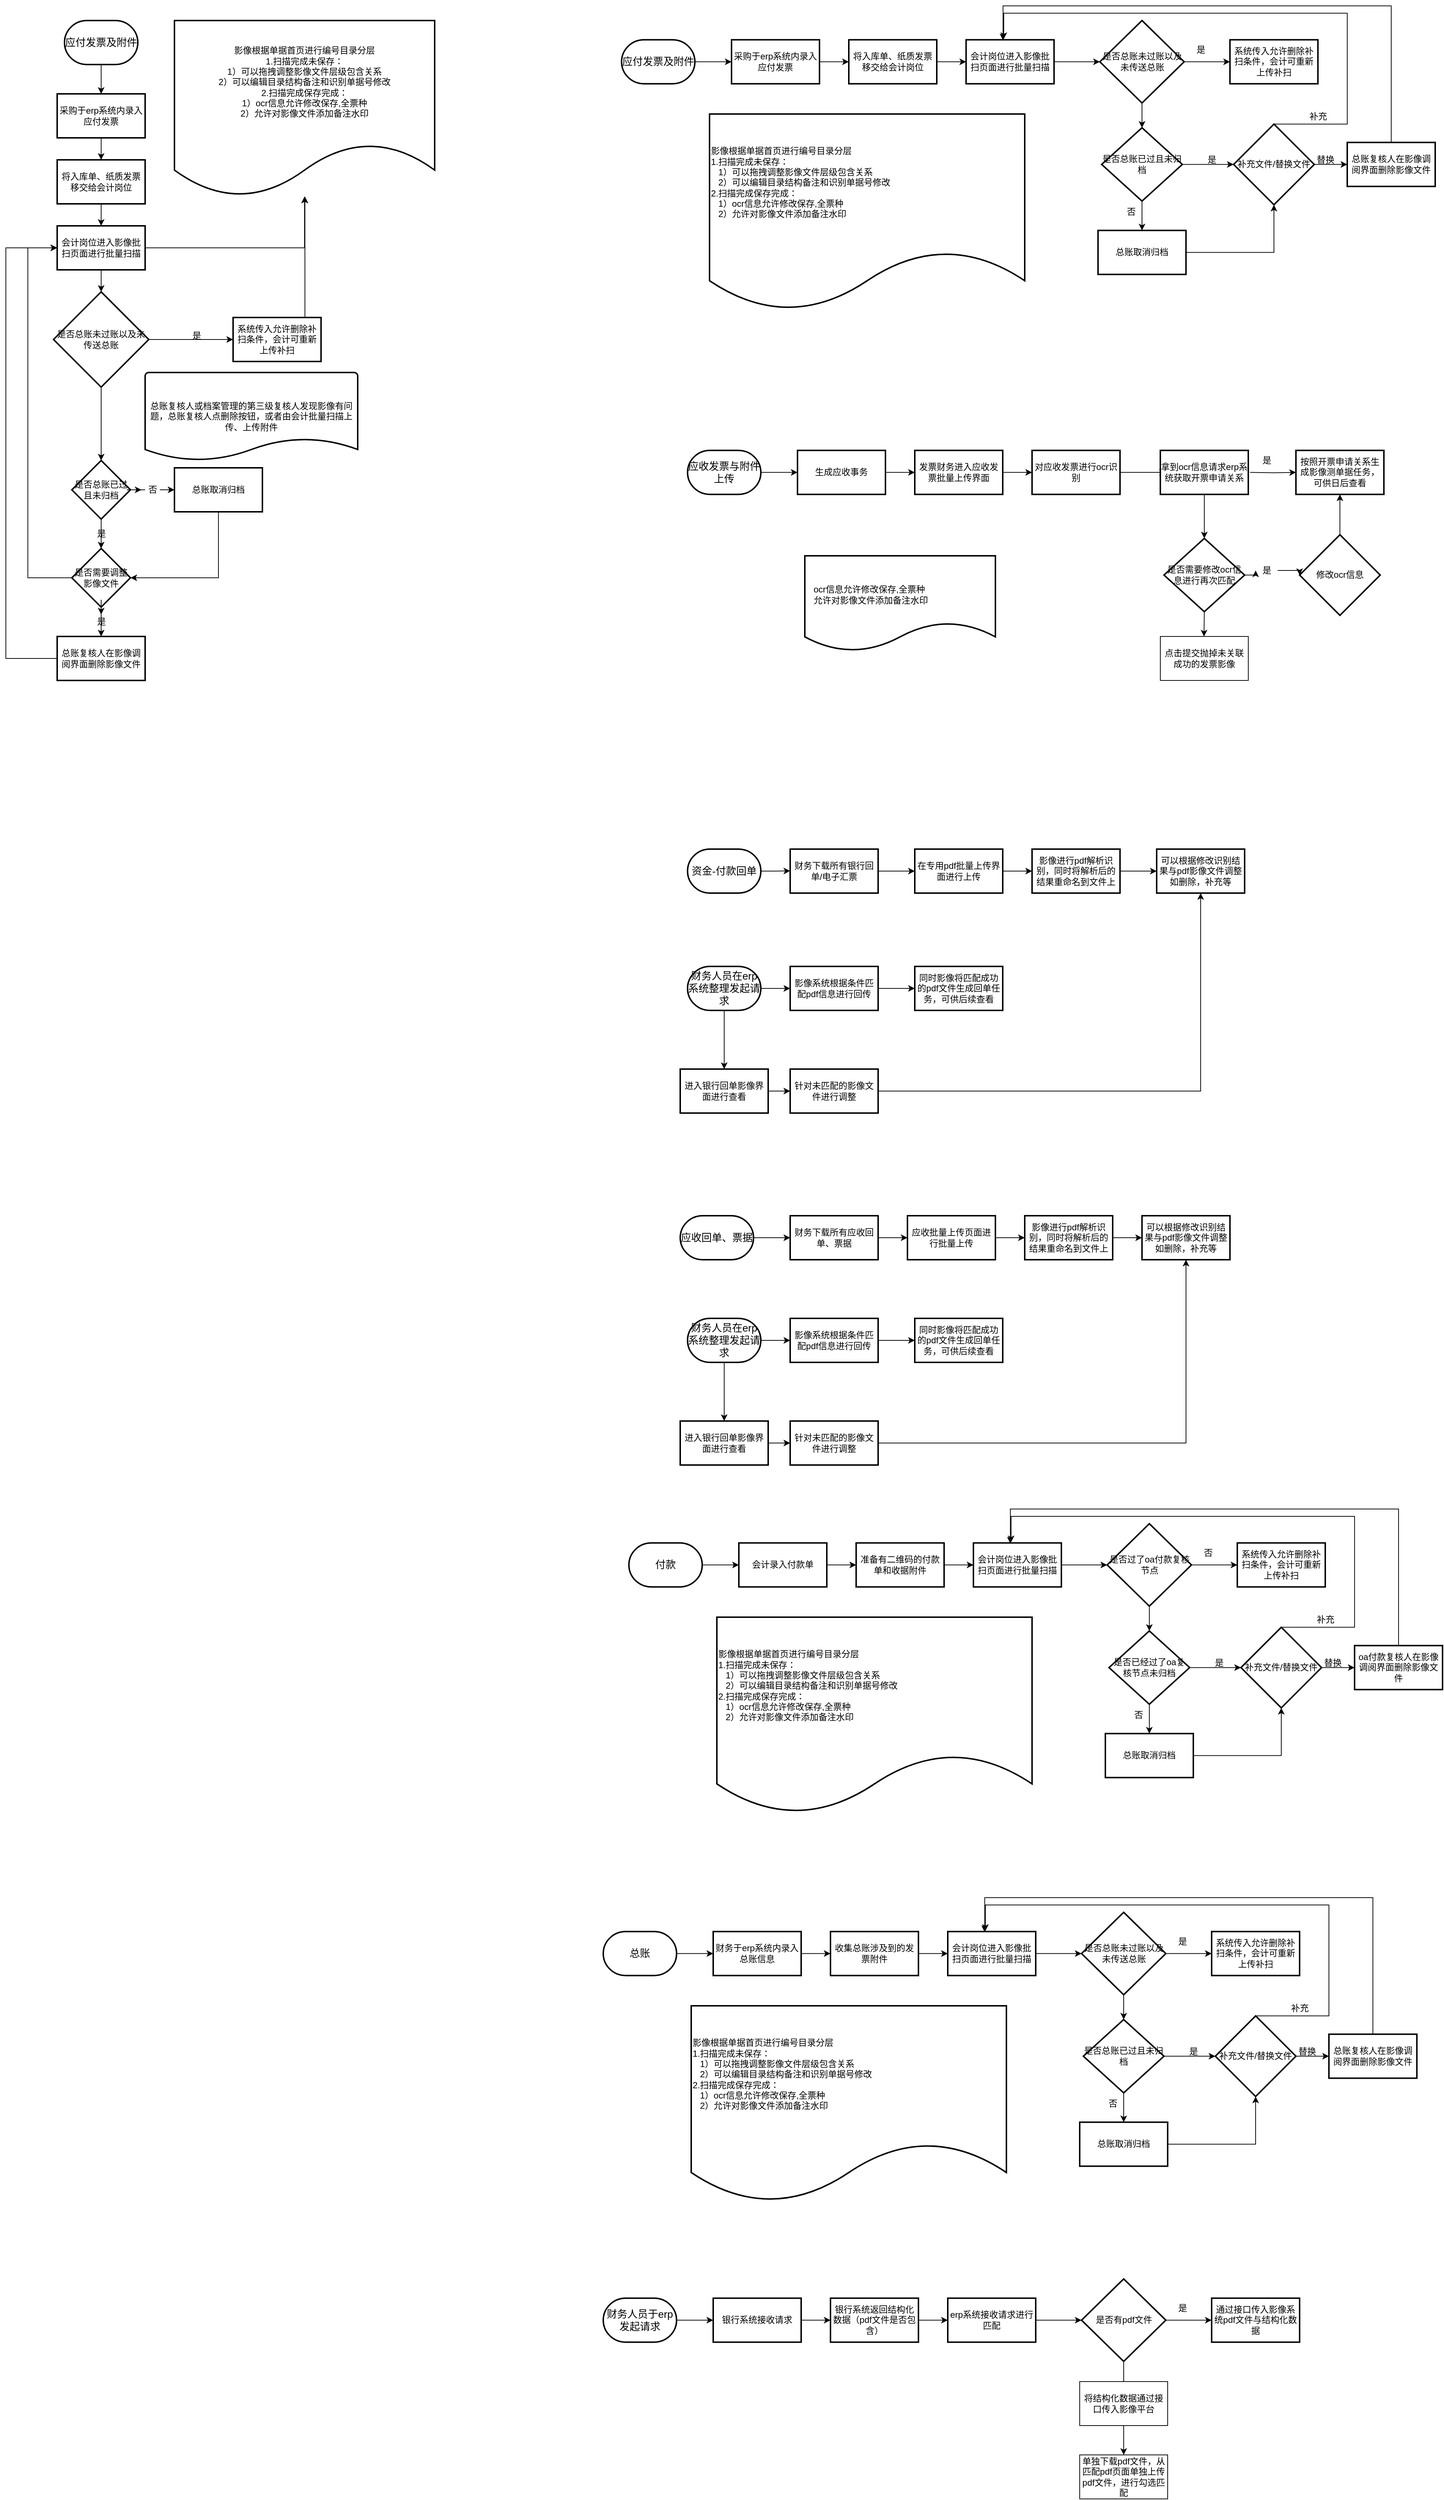<mxfile version="14.6.11" type="github"><diagram id="qRtwYewTLccJVtwMFL-q" name="第 1 页"><mxGraphModel dx="1422" dy="772" grid="1" gridSize="10" guides="1" tooltips="1" connect="1" arrows="1" fold="1" page="1" pageScale="1" pageWidth="827" pageHeight="1169" math="0" shadow="0"><root><mxCell id="0"/><mxCell id="1" parent="0"/><mxCell id="apULOaQZHcJxJHbiu7kK-1" value="" style="edgeStyle=orthogonalEdgeStyle;rounded=0;orthogonalLoop=1;jettySize=auto;html=1;" edge="1" parent="1" source="apULOaQZHcJxJHbiu7kK-2" target="apULOaQZHcJxJHbiu7kK-4"><mxGeometry relative="1" as="geometry"/></mxCell><mxCell id="apULOaQZHcJxJHbiu7kK-2" value="&lt;span style=&quot;font-size: 10.5pt&quot;&gt;应付发票及附件&lt;/span&gt;" style="strokeWidth=2;html=1;shape=mxgraph.flowchart.terminator;whiteSpace=wrap;" vertex="1" parent="1"><mxGeometry x="100" y="30" width="100" height="60" as="geometry"/></mxCell><mxCell id="apULOaQZHcJxJHbiu7kK-3" value="" style="edgeStyle=orthogonalEdgeStyle;rounded=0;orthogonalLoop=1;jettySize=auto;html=1;" edge="1" parent="1" source="apULOaQZHcJxJHbiu7kK-4" target="apULOaQZHcJxJHbiu7kK-6"><mxGeometry relative="1" as="geometry"/></mxCell><mxCell id="apULOaQZHcJxJHbiu7kK-4" value="采购于erp系统内录入应付发票" style="whiteSpace=wrap;html=1;strokeWidth=2;" vertex="1" parent="1"><mxGeometry x="90" y="130" width="120" height="60" as="geometry"/></mxCell><mxCell id="apULOaQZHcJxJHbiu7kK-5" value="" style="edgeStyle=orthogonalEdgeStyle;rounded=0;orthogonalLoop=1;jettySize=auto;html=1;" edge="1" parent="1" source="apULOaQZHcJxJHbiu7kK-6" target="apULOaQZHcJxJHbiu7kK-9"><mxGeometry relative="1" as="geometry"/></mxCell><mxCell id="apULOaQZHcJxJHbiu7kK-6" value="将入库单、纸质发票移交给会计岗位" style="whiteSpace=wrap;html=1;strokeWidth=2;" vertex="1" parent="1"><mxGeometry x="90" y="220" width="120" height="60" as="geometry"/></mxCell><mxCell id="apULOaQZHcJxJHbiu7kK-7" value="" style="edgeStyle=orthogonalEdgeStyle;rounded=0;orthogonalLoop=1;jettySize=auto;html=1;" edge="1" parent="1" source="apULOaQZHcJxJHbiu7kK-9" target="apULOaQZHcJxJHbiu7kK-12"><mxGeometry relative="1" as="geometry"/></mxCell><mxCell id="apULOaQZHcJxJHbiu7kK-8" value="" style="edgeStyle=orthogonalEdgeStyle;rounded=0;orthogonalLoop=1;jettySize=auto;html=1;" edge="1" parent="1" source="apULOaQZHcJxJHbiu7kK-9" target="apULOaQZHcJxJHbiu7kK-16"><mxGeometry relative="1" as="geometry"/></mxCell><mxCell id="apULOaQZHcJxJHbiu7kK-9" value="会计岗位进入影像批扫页面进行批量扫描" style="whiteSpace=wrap;html=1;strokeWidth=2;" vertex="1" parent="1"><mxGeometry x="90" y="310" width="120" height="60" as="geometry"/></mxCell><mxCell id="apULOaQZHcJxJHbiu7kK-10" value="" style="edgeStyle=orthogonalEdgeStyle;rounded=0;orthogonalLoop=1;jettySize=auto;html=1;" edge="1" parent="1" source="apULOaQZHcJxJHbiu7kK-12" target="apULOaQZHcJxJHbiu7kK-14"><mxGeometry relative="1" as="geometry"/></mxCell><mxCell id="apULOaQZHcJxJHbiu7kK-11" value="" style="edgeStyle=orthogonalEdgeStyle;rounded=0;orthogonalLoop=1;jettySize=auto;html=1;" edge="1" parent="1" source="apULOaQZHcJxJHbiu7kK-12" target="apULOaQZHcJxJHbiu7kK-19"><mxGeometry relative="1" as="geometry"/></mxCell><mxCell id="apULOaQZHcJxJHbiu7kK-12" value="是否总账未过账以及未传送总账" style="rhombus;whiteSpace=wrap;html=1;strokeWidth=2;" vertex="1" parent="1"><mxGeometry x="85" y="400" width="130" height="130" as="geometry"/></mxCell><mxCell id="apULOaQZHcJxJHbiu7kK-13" style="edgeStyle=orthogonalEdgeStyle;rounded=0;orthogonalLoop=1;jettySize=auto;html=1;exitX=0.5;exitY=0;exitDx=0;exitDy=0;" edge="1" parent="1" source="apULOaQZHcJxJHbiu7kK-14" target="apULOaQZHcJxJHbiu7kK-16"><mxGeometry relative="1" as="geometry"><Array as="points"><mxPoint x="428" y="435"/></Array></mxGeometry></mxCell><mxCell id="apULOaQZHcJxJHbiu7kK-14" value="系统传入允许删除补扫条件，会计可重新上传补扫" style="whiteSpace=wrap;html=1;strokeWidth=2;" vertex="1" parent="1"><mxGeometry x="330" y="435" width="120" height="60" as="geometry"/></mxCell><mxCell id="apULOaQZHcJxJHbiu7kK-15" value="是" style="text;html=1;resizable=0;autosize=1;align=center;verticalAlign=middle;points=[];fillColor=none;strokeColor=none;rounded=0;" vertex="1" parent="1"><mxGeometry x="265" y="450" width="30" height="20" as="geometry"/></mxCell><mxCell id="apULOaQZHcJxJHbiu7kK-16" value="影像根据单据首页进行编号目录分层&lt;br&gt;1.扫描完成未保存：&lt;br&gt;1）可以拖拽调整影像文件层级包含关系&lt;br&gt;2）可以编辑目录结构备注和识别单据号修改&lt;br&gt;2.扫描完成保存完成：&lt;br&gt;1）ocr信息允许修改保存,全票种&lt;br&gt;2）允许对影像文件添加备注水印" style="shape=document;whiteSpace=wrap;html=1;boundedLbl=1;strokeWidth=2;" vertex="1" parent="1"><mxGeometry x="250" y="30" width="355" height="240" as="geometry"/></mxCell><mxCell id="apULOaQZHcJxJHbiu7kK-17" value="" style="edgeStyle=orthogonalEdgeStyle;rounded=0;orthogonalLoop=1;jettySize=auto;html=1;" edge="1" parent="1" source="apULOaQZHcJxJHbiu7kK-29" target="apULOaQZHcJxJHbiu7kK-21"><mxGeometry relative="1" as="geometry"/></mxCell><mxCell id="apULOaQZHcJxJHbiu7kK-18" value="" style="edgeStyle=orthogonalEdgeStyle;rounded=0;orthogonalLoop=1;jettySize=auto;html=1;" edge="1" parent="1" source="apULOaQZHcJxJHbiu7kK-19" target="apULOaQZHcJxJHbiu7kK-24"><mxGeometry relative="1" as="geometry"/></mxCell><mxCell id="apULOaQZHcJxJHbiu7kK-19" value="是否总账已过且未归档" style="rhombus;whiteSpace=wrap;html=1;strokeWidth=2;" vertex="1" parent="1"><mxGeometry x="110" y="630" width="80" height="80" as="geometry"/></mxCell><mxCell id="apULOaQZHcJxJHbiu7kK-20" style="edgeStyle=orthogonalEdgeStyle;rounded=0;orthogonalLoop=1;jettySize=auto;html=1;exitX=0.5;exitY=1;exitDx=0;exitDy=0;entryX=1;entryY=0.5;entryDx=0;entryDy=0;" edge="1" parent="1" source="apULOaQZHcJxJHbiu7kK-21" target="apULOaQZHcJxJHbiu7kK-24"><mxGeometry relative="1" as="geometry"/></mxCell><mxCell id="apULOaQZHcJxJHbiu7kK-21" value="总账取消归档" style="whiteSpace=wrap;html=1;strokeWidth=2;" vertex="1" parent="1"><mxGeometry x="250" y="640" width="120" height="60" as="geometry"/></mxCell><mxCell id="apULOaQZHcJxJHbiu7kK-22" value="" style="edgeStyle=orthogonalEdgeStyle;rounded=0;orthogonalLoop=1;jettySize=auto;html=1;" edge="1" parent="1" source="apULOaQZHcJxJHbiu7kK-31" target="apULOaQZHcJxJHbiu7kK-27"><mxGeometry relative="1" as="geometry"/></mxCell><mxCell id="apULOaQZHcJxJHbiu7kK-23" style="edgeStyle=orthogonalEdgeStyle;rounded=0;orthogonalLoop=1;jettySize=auto;html=1;exitX=0;exitY=0.5;exitDx=0;exitDy=0;entryX=0;entryY=0.5;entryDx=0;entryDy=0;" edge="1" parent="1" source="apULOaQZHcJxJHbiu7kK-24" target="apULOaQZHcJxJHbiu7kK-9"><mxGeometry relative="1" as="geometry"><Array as="points"><mxPoint x="50" y="790"/><mxPoint x="50" y="340"/></Array></mxGeometry></mxCell><mxCell id="apULOaQZHcJxJHbiu7kK-24" value="是否需要调整影像文件" style="rhombus;whiteSpace=wrap;html=1;strokeWidth=2;" vertex="1" parent="1"><mxGeometry x="110" y="750" width="80" height="80" as="geometry"/></mxCell><mxCell id="apULOaQZHcJxJHbiu7kK-25" value="是" style="text;html=1;resizable=0;autosize=1;align=center;verticalAlign=middle;points=[];fillColor=none;strokeColor=none;rounded=0;" vertex="1" parent="1"><mxGeometry x="135" y="720" width="30" height="20" as="geometry"/></mxCell><mxCell id="apULOaQZHcJxJHbiu7kK-26" style="edgeStyle=orthogonalEdgeStyle;rounded=0;orthogonalLoop=1;jettySize=auto;html=1;exitX=0;exitY=0.5;exitDx=0;exitDy=0;entryX=0;entryY=0.5;entryDx=0;entryDy=0;" edge="1" parent="1" source="apULOaQZHcJxJHbiu7kK-27" target="apULOaQZHcJxJHbiu7kK-9"><mxGeometry relative="1" as="geometry"><Array as="points"><mxPoint x="20" y="900"/><mxPoint x="20" y="340"/></Array></mxGeometry></mxCell><mxCell id="apULOaQZHcJxJHbiu7kK-27" value="总账复核人在影像调阅界面删除影像文件" style="whiteSpace=wrap;html=1;strokeWidth=2;" vertex="1" parent="1"><mxGeometry x="90" y="870" width="120" height="60" as="geometry"/></mxCell><mxCell id="apULOaQZHcJxJHbiu7kK-28" value="总账复核人或档案管理的第三级复核人发现影像有问题，总账复核人点删除按钮，或者由会计批量扫描上传、上传附件" style="strokeWidth=2;html=1;shape=mxgraph.flowchart.document2;whiteSpace=wrap;size=0.25;" vertex="1" parent="1"><mxGeometry x="210" y="510" width="290" height="120" as="geometry"/></mxCell><mxCell id="apULOaQZHcJxJHbiu7kK-29" value="否" style="text;html=1;resizable=0;autosize=1;align=center;verticalAlign=middle;points=[];fillColor=none;strokeColor=none;rounded=0;" vertex="1" parent="1"><mxGeometry x="205" y="660" width="30" height="20" as="geometry"/></mxCell><mxCell id="apULOaQZHcJxJHbiu7kK-30" value="" style="edgeStyle=orthogonalEdgeStyle;rounded=0;orthogonalLoop=1;jettySize=auto;html=1;" edge="1" parent="1" source="apULOaQZHcJxJHbiu7kK-19" target="apULOaQZHcJxJHbiu7kK-29"><mxGeometry relative="1" as="geometry"><mxPoint x="190" y="670" as="sourcePoint"/><mxPoint x="250" y="670" as="targetPoint"/></mxGeometry></mxCell><mxCell id="apULOaQZHcJxJHbiu7kK-31" value="是" style="text;html=1;resizable=0;autosize=1;align=center;verticalAlign=middle;points=[];fillColor=none;strokeColor=none;rounded=0;" vertex="1" parent="1"><mxGeometry x="135" y="840" width="30" height="20" as="geometry"/></mxCell><mxCell id="apULOaQZHcJxJHbiu7kK-32" value="" style="edgeStyle=orthogonalEdgeStyle;rounded=0;orthogonalLoop=1;jettySize=auto;html=1;" edge="1" parent="1" source="apULOaQZHcJxJHbiu7kK-24" target="apULOaQZHcJxJHbiu7kK-31"><mxGeometry relative="1" as="geometry"><mxPoint x="150" y="830" as="sourcePoint"/><mxPoint x="150" y="870" as="targetPoint"/></mxGeometry></mxCell><mxCell id="apULOaQZHcJxJHbiu7kK-33" style="edgeStyle=orthogonalEdgeStyle;rounded=0;orthogonalLoop=1;jettySize=auto;html=1;exitX=0;exitY=0.5;exitDx=0;exitDy=0;entryX=0;entryY=0.5;entryDx=0;entryDy=0;flipH=0;" edge="1" parent="1"><mxGeometry relative="1" as="geometry"><Array as="points"><mxPoint x="605" y="920"/><mxPoint x="605" y="360"/></Array><mxPoint x="1230" y="80" as="targetPoint"/></mxGeometry></mxCell><mxCell id="apULOaQZHcJxJHbiu7kK-34" value="" style="edgeStyle=orthogonalEdgeStyle;rounded=0;orthogonalLoop=1;jettySize=auto;html=1;" edge="1" parent="1" source="apULOaQZHcJxJHbiu7kK-35" target="apULOaQZHcJxJHbiu7kK-37"><mxGeometry relative="1" as="geometry"/></mxCell><mxCell id="apULOaQZHcJxJHbiu7kK-35" value="&lt;span style=&quot;font-size: 10.5pt&quot;&gt;应付发票及附件&lt;/span&gt;" style="strokeWidth=2;html=1;shape=mxgraph.flowchart.terminator;whiteSpace=wrap;" vertex="1" parent="1"><mxGeometry x="860" y="56.25" width="100" height="60" as="geometry"/></mxCell><mxCell id="apULOaQZHcJxJHbiu7kK-36" value="" style="edgeStyle=orthogonalEdgeStyle;rounded=0;orthogonalLoop=1;jettySize=auto;html=1;" edge="1" parent="1" source="apULOaQZHcJxJHbiu7kK-37" target="apULOaQZHcJxJHbiu7kK-39"><mxGeometry relative="1" as="geometry"/></mxCell><mxCell id="apULOaQZHcJxJHbiu7kK-37" value="采购于erp系统内录入应付发票" style="whiteSpace=wrap;html=1;strokeWidth=2;" vertex="1" parent="1"><mxGeometry x="1010" y="56.25" width="120" height="60" as="geometry"/></mxCell><mxCell id="apULOaQZHcJxJHbiu7kK-38" value="" style="edgeStyle=orthogonalEdgeStyle;rounded=0;orthogonalLoop=1;jettySize=auto;html=1;" edge="1" parent="1" source="apULOaQZHcJxJHbiu7kK-39" target="apULOaQZHcJxJHbiu7kK-41"><mxGeometry relative="1" as="geometry"/></mxCell><mxCell id="apULOaQZHcJxJHbiu7kK-39" value="将入库单、纸质发票移交给会计岗位" style="whiteSpace=wrap;html=1;strokeWidth=2;" vertex="1" parent="1"><mxGeometry x="1170" y="56.25" width="120" height="60" as="geometry"/></mxCell><mxCell id="apULOaQZHcJxJHbiu7kK-40" value="" style="edgeStyle=orthogonalEdgeStyle;rounded=0;orthogonalLoop=1;jettySize=auto;html=1;" edge="1" parent="1" source="apULOaQZHcJxJHbiu7kK-41" target="apULOaQZHcJxJHbiu7kK-44"><mxGeometry relative="1" as="geometry"/></mxCell><mxCell id="apULOaQZHcJxJHbiu7kK-41" value="会计岗位进入影像批扫页面进行批量扫描" style="whiteSpace=wrap;html=1;strokeWidth=2;" vertex="1" parent="1"><mxGeometry x="1330" y="56.25" width="120" height="60" as="geometry"/></mxCell><mxCell id="apULOaQZHcJxJHbiu7kK-42" value="" style="edgeStyle=orthogonalEdgeStyle;rounded=0;orthogonalLoop=1;jettySize=auto;html=1;" edge="1" parent="1" source="apULOaQZHcJxJHbiu7kK-44" target="apULOaQZHcJxJHbiu7kK-45"><mxGeometry relative="1" as="geometry"/></mxCell><mxCell id="apULOaQZHcJxJHbiu7kK-43" value="" style="edgeStyle=orthogonalEdgeStyle;rounded=0;orthogonalLoop=1;jettySize=auto;html=1;" edge="1" parent="1" source="apULOaQZHcJxJHbiu7kK-44" target="apULOaQZHcJxJHbiu7kK-47"><mxGeometry relative="1" as="geometry"/></mxCell><mxCell id="apULOaQZHcJxJHbiu7kK-44" value="是否总账未过账以及未传送总账" style="rhombus;whiteSpace=wrap;html=1;strokeWidth=2;" vertex="1" parent="1"><mxGeometry x="1512.5" y="30" width="115" height="112.5" as="geometry"/></mxCell><mxCell id="apULOaQZHcJxJHbiu7kK-45" value="系统传入允许删除补扫条件，会计可重新上传补扫" style="whiteSpace=wrap;html=1;strokeWidth=2;" vertex="1" parent="1"><mxGeometry x="1690" y="56.25" width="120" height="60" as="geometry"/></mxCell><mxCell id="apULOaQZHcJxJHbiu7kK-46" style="edgeStyle=orthogonalEdgeStyle;rounded=0;orthogonalLoop=1;jettySize=auto;html=1;exitX=1;exitY=0.5;exitDx=0;exitDy=0;entryX=0;entryY=0.5;entryDx=0;entryDy=0;" edge="1" parent="1" source="apULOaQZHcJxJHbiu7kK-47" target="apULOaQZHcJxJHbiu7kK-50"><mxGeometry relative="1" as="geometry"/></mxCell><mxCell id="apULOaQZHcJxJHbiu7kK-47" value="是否总账已过且未归档" style="rhombus;whiteSpace=wrap;html=1;strokeWidth=2;" vertex="1" parent="1"><mxGeometry x="1515" y="176.25" width="110" height="100" as="geometry"/></mxCell><mxCell id="apULOaQZHcJxJHbiu7kK-48" style="edgeStyle=orthogonalEdgeStyle;rounded=0;orthogonalLoop=1;jettySize=auto;html=1;exitX=1;exitY=0.5;exitDx=0;exitDy=0;entryX=0;entryY=0.5;entryDx=0;entryDy=0;" edge="1" parent="1" source="apULOaQZHcJxJHbiu7kK-50" target="apULOaQZHcJxJHbiu7kK-52"><mxGeometry relative="1" as="geometry"/></mxCell><mxCell id="apULOaQZHcJxJHbiu7kK-49" style="edgeStyle=orthogonalEdgeStyle;rounded=0;orthogonalLoop=1;jettySize=auto;html=1;exitX=0.5;exitY=0;exitDx=0;exitDy=0;entryX=0.428;entryY=-0.016;entryDx=0;entryDy=0;entryPerimeter=0;" edge="1" parent="1" source="apULOaQZHcJxJHbiu7kK-50" target="apULOaQZHcJxJHbiu7kK-41"><mxGeometry relative="1" as="geometry"><Array as="points"><mxPoint x="1850" y="171"/><mxPoint x="1850" y="20"/><mxPoint x="1381" y="20"/></Array></mxGeometry></mxCell><mxCell id="apULOaQZHcJxJHbiu7kK-50" value="补充文件/替换文件" style="rhombus;whiteSpace=wrap;html=1;strokeWidth=2;" vertex="1" parent="1"><mxGeometry x="1695" y="171.25" width="110" height="110" as="geometry"/></mxCell><mxCell id="apULOaQZHcJxJHbiu7kK-51" style="edgeStyle=orthogonalEdgeStyle;rounded=0;orthogonalLoop=1;jettySize=auto;html=1;exitX=0.5;exitY=0;exitDx=0;exitDy=0;entryX=0.42;entryY=0.015;entryDx=0;entryDy=0;entryPerimeter=0;" edge="1" parent="1" source="apULOaQZHcJxJHbiu7kK-52" target="apULOaQZHcJxJHbiu7kK-41"><mxGeometry relative="1" as="geometry"><Array as="points"><mxPoint x="1910" y="10"/><mxPoint x="1380" y="10"/></Array></mxGeometry></mxCell><mxCell id="apULOaQZHcJxJHbiu7kK-52" value="总账复核人在影像调阅界面删除影像文件" style="whiteSpace=wrap;html=1;strokeWidth=2;" vertex="1" parent="1"><mxGeometry x="1850" y="196.25" width="120" height="60" as="geometry"/></mxCell><mxCell id="apULOaQZHcJxJHbiu7kK-53" value="影像根据单据首页进行编号目录分层&lt;br&gt;1.扫描完成未保存：&lt;br&gt;&amp;nbsp; &amp;nbsp;1）可以拖拽调整影像文件层级包含关系&lt;br&gt;&amp;nbsp; &amp;nbsp;2）可以编辑目录结构备注和识别单据号修改&lt;br&gt;2.扫描完成保存完成：&lt;br&gt;&amp;nbsp; &amp;nbsp;1）ocr信息允许修改保存,全票种&lt;br&gt;&amp;nbsp; &amp;nbsp;2）允许对影像文件添加备注水印" style="shape=document;whiteSpace=wrap;html=1;boundedLbl=1;strokeWidth=2;align=left;" vertex="1" parent="1"><mxGeometry x="980" y="157.5" width="430" height="267.5" as="geometry"/></mxCell><mxCell id="apULOaQZHcJxJHbiu7kK-54" style="edgeStyle=orthogonalEdgeStyle;rounded=0;orthogonalLoop=1;jettySize=auto;html=1;exitX=1;exitY=0.5;exitDx=0;exitDy=0;entryX=0.5;entryY=1;entryDx=0;entryDy=0;" edge="1" parent="1" source="apULOaQZHcJxJHbiu7kK-55" target="apULOaQZHcJxJHbiu7kK-50"><mxGeometry relative="1" as="geometry"/></mxCell><mxCell id="apULOaQZHcJxJHbiu7kK-55" value="总账取消归档" style="whiteSpace=wrap;html=1;strokeWidth=2;" vertex="1" parent="1"><mxGeometry x="1510" y="316.25" width="120" height="60" as="geometry"/></mxCell><mxCell id="apULOaQZHcJxJHbiu7kK-56" value="" style="edgeStyle=orthogonalEdgeStyle;rounded=0;orthogonalLoop=1;jettySize=auto;html=1;" edge="1" parent="1" source="apULOaQZHcJxJHbiu7kK-47" target="apULOaQZHcJxJHbiu7kK-55"><mxGeometry relative="1" as="geometry"><mxPoint x="1585" y="266.25" as="sourcePoint"/><mxPoint x="1585" y="466.25" as="targetPoint"/></mxGeometry></mxCell><mxCell id="apULOaQZHcJxJHbiu7kK-57" value="是" style="text;html=1;resizable=0;autosize=1;align=center;verticalAlign=middle;points=[];fillColor=none;strokeColor=none;rounded=0;" vertex="1" parent="1"><mxGeometry x="1635" y="60" width="30" height="20" as="geometry"/></mxCell><mxCell id="apULOaQZHcJxJHbiu7kK-58" value="否" style="text;html=1;resizable=0;autosize=1;align=center;verticalAlign=middle;points=[];fillColor=none;strokeColor=none;rounded=0;" vertex="1" parent="1"><mxGeometry x="1540" y="281.25" width="30" height="20" as="geometry"/></mxCell><mxCell id="apULOaQZHcJxJHbiu7kK-59" value="是" style="text;html=1;resizable=0;autosize=1;align=center;verticalAlign=middle;points=[];fillColor=none;strokeColor=none;rounded=0;" vertex="1" parent="1"><mxGeometry x="1650" y="210" width="30" height="20" as="geometry"/></mxCell><mxCell id="apULOaQZHcJxJHbiu7kK-60" value="替换" style="text;html=1;resizable=0;autosize=1;align=center;verticalAlign=middle;points=[];fillColor=none;strokeColor=none;rounded=0;" vertex="1" parent="1"><mxGeometry x="1800" y="210" width="40" height="20" as="geometry"/></mxCell><mxCell id="apULOaQZHcJxJHbiu7kK-61" value="补充" style="text;html=1;resizable=0;autosize=1;align=center;verticalAlign=middle;points=[];fillColor=none;strokeColor=none;rounded=0;" vertex="1" parent="1"><mxGeometry x="1790" y="151.25" width="40" height="20" as="geometry"/></mxCell><mxCell id="apULOaQZHcJxJHbiu7kK-62" value="" style="edgeStyle=orthogonalEdgeStyle;rounded=0;orthogonalLoop=1;jettySize=auto;html=1;" edge="1" parent="1" source="apULOaQZHcJxJHbiu7kK-63" target="apULOaQZHcJxJHbiu7kK-65"><mxGeometry relative="1" as="geometry"/></mxCell><mxCell id="apULOaQZHcJxJHbiu7kK-63" value="&lt;span style=&quot;font-size: 10.5pt&quot;&gt;应收发票与附件上传&lt;/span&gt;" style="strokeWidth=2;html=1;shape=mxgraph.flowchart.terminator;whiteSpace=wrap;" vertex="1" parent="1"><mxGeometry x="950" y="616.25" width="100" height="60" as="geometry"/></mxCell><mxCell id="apULOaQZHcJxJHbiu7kK-64" value="" style="edgeStyle=orthogonalEdgeStyle;rounded=0;orthogonalLoop=1;jettySize=auto;html=1;" edge="1" parent="1" source="apULOaQZHcJxJHbiu7kK-65" target="apULOaQZHcJxJHbiu7kK-67"><mxGeometry relative="1" as="geometry"/></mxCell><mxCell id="apULOaQZHcJxJHbiu7kK-65" value="生成应收事务" style="whiteSpace=wrap;html=1;strokeWidth=2;" vertex="1" parent="1"><mxGeometry x="1100" y="616.25" width="120" height="60" as="geometry"/></mxCell><mxCell id="apULOaQZHcJxJHbiu7kK-66" value="" style="edgeStyle=orthogonalEdgeStyle;rounded=0;orthogonalLoop=1;jettySize=auto;html=1;" edge="1" parent="1" source="apULOaQZHcJxJHbiu7kK-67" target="apULOaQZHcJxJHbiu7kK-69"><mxGeometry relative="1" as="geometry"/></mxCell><mxCell id="apULOaQZHcJxJHbiu7kK-67" value="发票财务进入应收发票批量上传界面" style="whiteSpace=wrap;html=1;strokeWidth=2;" vertex="1" parent="1"><mxGeometry x="1260" y="616.25" width="120" height="60" as="geometry"/></mxCell><mxCell id="apULOaQZHcJxJHbiu7kK-68" value="" style="edgeStyle=orthogonalEdgeStyle;rounded=0;orthogonalLoop=1;jettySize=auto;html=1;" edge="1" parent="1" source="apULOaQZHcJxJHbiu7kK-69"><mxGeometry relative="1" as="geometry"><mxPoint x="1602.537" y="646.286" as="targetPoint"/></mxGeometry></mxCell><mxCell id="apULOaQZHcJxJHbiu7kK-69" value="对应收发票进行ocr识别" style="whiteSpace=wrap;html=1;strokeWidth=2;" vertex="1" parent="1"><mxGeometry x="1420" y="616.25" width="120" height="60" as="geometry"/></mxCell><mxCell id="apULOaQZHcJxJHbiu7kK-70" value="" style="edgeStyle=orthogonalEdgeStyle;rounded=0;orthogonalLoop=1;jettySize=auto;html=1;" edge="1" parent="1" target="apULOaQZHcJxJHbiu7kK-71"><mxGeometry relative="1" as="geometry"><mxPoint x="1717.463" y="646.286" as="sourcePoint"/></mxGeometry></mxCell><mxCell id="apULOaQZHcJxJHbiu7kK-71" value="按照开票申请关系生成影像测单据任务，可供日后查看" style="whiteSpace=wrap;html=1;strokeWidth=2;" vertex="1" parent="1"><mxGeometry x="1780" y="616.25" width="120" height="60" as="geometry"/></mxCell><mxCell id="apULOaQZHcJxJHbiu7kK-72" style="edgeStyle=orthogonalEdgeStyle;rounded=0;orthogonalLoop=1;jettySize=auto;html=1;exitX=1;exitY=0.5;exitDx=0;exitDy=0;entryX=0;entryY=0.5;entryDx=0;entryDy=0;" edge="1" parent="1" source="apULOaQZHcJxJHbiu7kK-81" target="apULOaQZHcJxJHbiu7kK-76"><mxGeometry relative="1" as="geometry"/></mxCell><mxCell id="apULOaQZHcJxJHbiu7kK-73" style="edgeStyle=orthogonalEdgeStyle;rounded=0;orthogonalLoop=1;jettySize=auto;html=1;exitX=0.5;exitY=1;exitDx=0;exitDy=0;" edge="1" parent="1" source="apULOaQZHcJxJHbiu7kK-74"><mxGeometry relative="1" as="geometry"><mxPoint x="1654.571" y="870.0" as="targetPoint"/></mxGeometry></mxCell><mxCell id="apULOaQZHcJxJHbiu7kK-74" value="是否需要修改ocr信息进行再次匹配" style="rhombus;whiteSpace=wrap;html=1;strokeWidth=2;" vertex="1" parent="1"><mxGeometry x="1600" y="736.25" width="110" height="100" as="geometry"/></mxCell><mxCell id="apULOaQZHcJxJHbiu7kK-75" style="edgeStyle=orthogonalEdgeStyle;rounded=0;orthogonalLoop=1;jettySize=auto;html=1;exitX=0.5;exitY=0;exitDx=0;exitDy=0;entryX=0.5;entryY=1;entryDx=0;entryDy=0;" edge="1" parent="1" source="apULOaQZHcJxJHbiu7kK-76" target="apULOaQZHcJxJHbiu7kK-71"><mxGeometry relative="1" as="geometry"/></mxCell><mxCell id="apULOaQZHcJxJHbiu7kK-76" value="修改ocr信息" style="rhombus;whiteSpace=wrap;html=1;strokeWidth=2;" vertex="1" parent="1"><mxGeometry x="1785" y="731.25" width="110" height="110" as="geometry"/></mxCell><mxCell id="apULOaQZHcJxJHbiu7kK-77" value="&lt;br&gt;&amp;nbsp; &amp;nbsp;ocr信息允许修改保存,全票种&lt;br&gt;&amp;nbsp; &amp;nbsp;允许对影像文件添加备注水印" style="shape=document;whiteSpace=wrap;html=1;boundedLbl=1;strokeWidth=2;align=left;" vertex="1" parent="1"><mxGeometry x="1110" y="760" width="260" height="130" as="geometry"/></mxCell><mxCell id="apULOaQZHcJxJHbiu7kK-78" value="是" style="text;html=1;resizable=0;autosize=1;align=center;verticalAlign=middle;points=[];fillColor=none;strokeColor=none;rounded=0;" vertex="1" parent="1"><mxGeometry x="1725" y="620" width="30" height="20" as="geometry"/></mxCell><mxCell id="apULOaQZHcJxJHbiu7kK-79" value="" style="edgeStyle=orthogonalEdgeStyle;rounded=0;orthogonalLoop=1;jettySize=auto;html=1;" edge="1" parent="1" source="apULOaQZHcJxJHbiu7kK-80" target="apULOaQZHcJxJHbiu7kK-74"><mxGeometry relative="1" as="geometry"/></mxCell><mxCell id="apULOaQZHcJxJHbiu7kK-80" value="拿到ocr信息请求erp系统获取开票申请关系" style="whiteSpace=wrap;html=1;strokeWidth=2;" vertex="1" parent="1"><mxGeometry x="1595" y="616.25" width="120" height="60" as="geometry"/></mxCell><mxCell id="apULOaQZHcJxJHbiu7kK-81" value="是" style="text;html=1;resizable=0;autosize=1;align=center;verticalAlign=middle;points=[];fillColor=none;strokeColor=none;rounded=0;" vertex="1" parent="1"><mxGeometry x="1725" y="770" width="30" height="20" as="geometry"/></mxCell><mxCell id="apULOaQZHcJxJHbiu7kK-82" style="edgeStyle=orthogonalEdgeStyle;rounded=0;orthogonalLoop=1;jettySize=auto;html=1;exitX=1;exitY=0.5;exitDx=0;exitDy=0;entryX=0;entryY=0.5;entryDx=0;entryDy=0;" edge="1" parent="1" source="apULOaQZHcJxJHbiu7kK-74" target="apULOaQZHcJxJHbiu7kK-81"><mxGeometry relative="1" as="geometry"><mxPoint x="1710" y="786.25" as="sourcePoint"/><mxPoint x="1785" y="786.25" as="targetPoint"/></mxGeometry></mxCell><mxCell id="apULOaQZHcJxJHbiu7kK-83" value="点击提交抛掉未关联成功的发票影像" style="rounded=0;whiteSpace=wrap;html=1;" vertex="1" parent="1"><mxGeometry x="1595" y="870" width="120" height="60" as="geometry"/></mxCell><mxCell id="apULOaQZHcJxJHbiu7kK-84" style="edgeStyle=orthogonalEdgeStyle;rounded=0;orthogonalLoop=1;jettySize=auto;html=1;exitX=1;exitY=0.5;exitDx=0;exitDy=0;exitPerimeter=0;" edge="1" parent="1" source="apULOaQZHcJxJHbiu7kK-85"><mxGeometry relative="1" as="geometry"><mxPoint x="1090" y="1189.714" as="targetPoint"/></mxGeometry></mxCell><mxCell id="apULOaQZHcJxJHbiu7kK-85" value="&lt;span style=&quot;font-size: 10.5pt&quot;&gt;资金-付款回单&lt;/span&gt;" style="strokeWidth=2;html=1;shape=mxgraph.flowchart.terminator;whiteSpace=wrap;" vertex="1" parent="1"><mxGeometry x="950" y="1160" width="100" height="60" as="geometry"/></mxCell><mxCell id="apULOaQZHcJxJHbiu7kK-86" value="" style="edgeStyle=orthogonalEdgeStyle;rounded=0;orthogonalLoop=1;jettySize=auto;html=1;" edge="1" parent="1" source="apULOaQZHcJxJHbiu7kK-87" target="apULOaQZHcJxJHbiu7kK-89"><mxGeometry relative="1" as="geometry"/></mxCell><mxCell id="apULOaQZHcJxJHbiu7kK-87" value="财务下载所有银行回单/电子汇票" style="whiteSpace=wrap;html=1;strokeWidth=2;" vertex="1" parent="1"><mxGeometry x="1090" y="1160" width="120" height="60" as="geometry"/></mxCell><mxCell id="apULOaQZHcJxJHbiu7kK-88" value="" style="edgeStyle=orthogonalEdgeStyle;rounded=0;orthogonalLoop=1;jettySize=auto;html=1;" edge="1" parent="1" source="apULOaQZHcJxJHbiu7kK-89" target="apULOaQZHcJxJHbiu7kK-91"><mxGeometry relative="1" as="geometry"/></mxCell><mxCell id="apULOaQZHcJxJHbiu7kK-89" value="在专用pdf批量上传界面进行上传" style="whiteSpace=wrap;html=1;strokeWidth=2;" vertex="1" parent="1"><mxGeometry x="1260" y="1160" width="120" height="60" as="geometry"/></mxCell><mxCell id="apULOaQZHcJxJHbiu7kK-90" value="" style="edgeStyle=orthogonalEdgeStyle;rounded=0;orthogonalLoop=1;jettySize=auto;html=1;" edge="1" parent="1" source="apULOaQZHcJxJHbiu7kK-91" target="apULOaQZHcJxJHbiu7kK-95"><mxGeometry relative="1" as="geometry"/></mxCell><mxCell id="apULOaQZHcJxJHbiu7kK-91" value="影像进行pdf解析识别，同时将解析后的结果重命名到文件上" style="whiteSpace=wrap;html=1;strokeWidth=2;" vertex="1" parent="1"><mxGeometry x="1420" y="1160" width="120" height="60" as="geometry"/></mxCell><mxCell id="apULOaQZHcJxJHbiu7kK-92" value="" style="edgeStyle=orthogonalEdgeStyle;rounded=0;orthogonalLoop=1;jettySize=auto;html=1;" edge="1" parent="1" source="apULOaQZHcJxJHbiu7kK-94" target="apULOaQZHcJxJHbiu7kK-97"><mxGeometry relative="1" as="geometry"/></mxCell><mxCell id="apULOaQZHcJxJHbiu7kK-93" value="" style="edgeStyle=orthogonalEdgeStyle;rounded=0;orthogonalLoop=1;jettySize=auto;html=1;" edge="1" parent="1" source="apULOaQZHcJxJHbiu7kK-94" target="apULOaQZHcJxJHbiu7kK-100"><mxGeometry relative="1" as="geometry"/></mxCell><mxCell id="apULOaQZHcJxJHbiu7kK-94" value="&lt;span style=&quot;font-size: 10.5pt&quot;&gt;财务人员在erp系统整理发起请求&lt;/span&gt;" style="strokeWidth=2;html=1;shape=mxgraph.flowchart.terminator;whiteSpace=wrap;" vertex="1" parent="1"><mxGeometry x="950" y="1320" width="100" height="60" as="geometry"/></mxCell><mxCell id="apULOaQZHcJxJHbiu7kK-95" value="可以根据修改识别结果与pdf影像文件调整如删除，补充等" style="whiteSpace=wrap;html=1;strokeWidth=2;" vertex="1" parent="1"><mxGeometry x="1590" y="1160" width="120" height="60" as="geometry"/></mxCell><mxCell id="apULOaQZHcJxJHbiu7kK-96" value="" style="edgeStyle=orthogonalEdgeStyle;rounded=0;orthogonalLoop=1;jettySize=auto;html=1;" edge="1" parent="1" source="apULOaQZHcJxJHbiu7kK-97" target="apULOaQZHcJxJHbiu7kK-98"><mxGeometry relative="1" as="geometry"/></mxCell><mxCell id="apULOaQZHcJxJHbiu7kK-97" value="影像系统根据条件匹配pdf信息进行回传" style="whiteSpace=wrap;html=1;strokeWidth=2;" vertex="1" parent="1"><mxGeometry x="1090" y="1320" width="120" height="60" as="geometry"/></mxCell><mxCell id="apULOaQZHcJxJHbiu7kK-98" value="同时影像将匹配成功的pdf文件生成回单任务，可供后续查看" style="whiteSpace=wrap;html=1;strokeWidth=2;" vertex="1" parent="1"><mxGeometry x="1260" y="1320" width="120" height="60" as="geometry"/></mxCell><mxCell id="apULOaQZHcJxJHbiu7kK-99" value="" style="edgeStyle=orthogonalEdgeStyle;rounded=0;orthogonalLoop=1;jettySize=auto;html=1;" edge="1" parent="1" source="apULOaQZHcJxJHbiu7kK-100" target="apULOaQZHcJxJHbiu7kK-102"><mxGeometry relative="1" as="geometry"/></mxCell><mxCell id="apULOaQZHcJxJHbiu7kK-100" value="进入银行回单影像界面进行查看" style="whiteSpace=wrap;html=1;strokeWidth=2;" vertex="1" parent="1"><mxGeometry x="940" y="1460" width="120" height="60" as="geometry"/></mxCell><mxCell id="apULOaQZHcJxJHbiu7kK-101" style="edgeStyle=orthogonalEdgeStyle;rounded=0;orthogonalLoop=1;jettySize=auto;html=1;entryX=0.5;entryY=1;entryDx=0;entryDy=0;" edge="1" parent="1" source="apULOaQZHcJxJHbiu7kK-102" target="apULOaQZHcJxJHbiu7kK-95"><mxGeometry relative="1" as="geometry"/></mxCell><mxCell id="apULOaQZHcJxJHbiu7kK-102" value="针对未匹配的影像文件进行调整" style="whiteSpace=wrap;html=1;strokeWidth=2;" vertex="1" parent="1"><mxGeometry x="1090" y="1460" width="120" height="60" as="geometry"/></mxCell><mxCell id="apULOaQZHcJxJHbiu7kK-103" value="" style="edgeStyle=orthogonalEdgeStyle;rounded=0;orthogonalLoop=1;jettySize=auto;html=1;" edge="1" parent="1" source="apULOaQZHcJxJHbiu7kK-104" target="apULOaQZHcJxJHbiu7kK-106"><mxGeometry relative="1" as="geometry"/></mxCell><mxCell id="apULOaQZHcJxJHbiu7kK-104" value="&lt;span style=&quot;font-size: 10.5pt&quot;&gt;应收回单、票据&lt;/span&gt;" style="strokeWidth=2;html=1;shape=mxgraph.flowchart.terminator;whiteSpace=wrap;" vertex="1" parent="1"><mxGeometry x="940" y="1660" width="100" height="60" as="geometry"/></mxCell><mxCell id="apULOaQZHcJxJHbiu7kK-105" value="" style="edgeStyle=orthogonalEdgeStyle;rounded=0;orthogonalLoop=1;jettySize=auto;html=1;" edge="1" parent="1" source="apULOaQZHcJxJHbiu7kK-106" target="apULOaQZHcJxJHbiu7kK-108"><mxGeometry relative="1" as="geometry"/></mxCell><mxCell id="apULOaQZHcJxJHbiu7kK-106" value="财务下载所有应收回单、票据" style="whiteSpace=wrap;html=1;strokeWidth=2;" vertex="1" parent="1"><mxGeometry x="1090" y="1660" width="120" height="60" as="geometry"/></mxCell><mxCell id="apULOaQZHcJxJHbiu7kK-107" value="" style="edgeStyle=orthogonalEdgeStyle;rounded=0;orthogonalLoop=1;jettySize=auto;html=1;" edge="1" parent="1" source="apULOaQZHcJxJHbiu7kK-108" target="apULOaQZHcJxJHbiu7kK-110"><mxGeometry relative="1" as="geometry"/></mxCell><mxCell id="apULOaQZHcJxJHbiu7kK-108" value="应收批量上传页面进行批量上传" style="whiteSpace=wrap;html=1;strokeWidth=2;" vertex="1" parent="1"><mxGeometry x="1250" y="1660" width="120" height="60" as="geometry"/></mxCell><mxCell id="apULOaQZHcJxJHbiu7kK-109" value="" style="edgeStyle=orthogonalEdgeStyle;rounded=0;orthogonalLoop=1;jettySize=auto;html=1;" edge="1" parent="1" source="apULOaQZHcJxJHbiu7kK-110" target="apULOaQZHcJxJHbiu7kK-121"><mxGeometry relative="1" as="geometry"/></mxCell><mxCell id="apULOaQZHcJxJHbiu7kK-110" value="影像进行pdf解析识别，同时将解析后的结果重命名到文件上" style="whiteSpace=wrap;html=1;strokeWidth=2;" vertex="1" parent="1"><mxGeometry x="1410" y="1660" width="120" height="60" as="geometry"/></mxCell><mxCell id="apULOaQZHcJxJHbiu7kK-111" value="" style="edgeStyle=orthogonalEdgeStyle;rounded=0;orthogonalLoop=1;jettySize=auto;html=1;" edge="1" parent="1" source="apULOaQZHcJxJHbiu7kK-113" target="apULOaQZHcJxJHbiu7kK-115"><mxGeometry relative="1" as="geometry"/></mxCell><mxCell id="apULOaQZHcJxJHbiu7kK-112" value="" style="edgeStyle=orthogonalEdgeStyle;rounded=0;orthogonalLoop=1;jettySize=auto;html=1;" edge="1" parent="1" source="apULOaQZHcJxJHbiu7kK-113" target="apULOaQZHcJxJHbiu7kK-118"><mxGeometry relative="1" as="geometry"/></mxCell><mxCell id="apULOaQZHcJxJHbiu7kK-113" value="&lt;span style=&quot;font-size: 10.5pt&quot;&gt;财务人员在erp系统整理发起请求&lt;/span&gt;" style="strokeWidth=2;html=1;shape=mxgraph.flowchart.terminator;whiteSpace=wrap;" vertex="1" parent="1"><mxGeometry x="950" y="1800" width="100" height="60" as="geometry"/></mxCell><mxCell id="apULOaQZHcJxJHbiu7kK-114" value="" style="edgeStyle=orthogonalEdgeStyle;rounded=0;orthogonalLoop=1;jettySize=auto;html=1;" edge="1" parent="1" source="apULOaQZHcJxJHbiu7kK-115" target="apULOaQZHcJxJHbiu7kK-116"><mxGeometry relative="1" as="geometry"/></mxCell><mxCell id="apULOaQZHcJxJHbiu7kK-115" value="影像系统根据条件匹配pdf信息进行回传" style="whiteSpace=wrap;html=1;strokeWidth=2;" vertex="1" parent="1"><mxGeometry x="1090" y="1800" width="120" height="60" as="geometry"/></mxCell><mxCell id="apULOaQZHcJxJHbiu7kK-116" value="同时影像将匹配成功的pdf文件生成回单任务，可供后续查看" style="whiteSpace=wrap;html=1;strokeWidth=2;" vertex="1" parent="1"><mxGeometry x="1260" y="1800" width="120" height="60" as="geometry"/></mxCell><mxCell id="apULOaQZHcJxJHbiu7kK-117" value="" style="edgeStyle=orthogonalEdgeStyle;rounded=0;orthogonalLoop=1;jettySize=auto;html=1;" edge="1" parent="1" source="apULOaQZHcJxJHbiu7kK-118" target="apULOaQZHcJxJHbiu7kK-120"><mxGeometry relative="1" as="geometry"/></mxCell><mxCell id="apULOaQZHcJxJHbiu7kK-118" value="进入银行回单影像界面进行查看" style="whiteSpace=wrap;html=1;strokeWidth=2;" vertex="1" parent="1"><mxGeometry x="940" y="1940" width="120" height="60" as="geometry"/></mxCell><mxCell id="apULOaQZHcJxJHbiu7kK-119" style="edgeStyle=orthogonalEdgeStyle;rounded=0;orthogonalLoop=1;jettySize=auto;html=1;entryX=0.5;entryY=1;entryDx=0;entryDy=0;" edge="1" parent="1" source="apULOaQZHcJxJHbiu7kK-120" target="apULOaQZHcJxJHbiu7kK-121"><mxGeometry relative="1" as="geometry"/></mxCell><mxCell id="apULOaQZHcJxJHbiu7kK-120" value="针对未匹配的影像文件进行调整" style="whiteSpace=wrap;html=1;strokeWidth=2;" vertex="1" parent="1"><mxGeometry x="1090" y="1940" width="120" height="60" as="geometry"/></mxCell><mxCell id="apULOaQZHcJxJHbiu7kK-121" value="可以根据修改识别结果与pdf影像文件调整如删除，补充等" style="whiteSpace=wrap;html=1;strokeWidth=2;" vertex="1" parent="1"><mxGeometry x="1570" y="1660" width="120" height="60" as="geometry"/></mxCell><mxCell id="apULOaQZHcJxJHbiu7kK-122" value="" style="edgeStyle=orthogonalEdgeStyle;rounded=0;orthogonalLoop=1;jettySize=auto;html=1;" edge="1" parent="1" source="apULOaQZHcJxJHbiu7kK-123" target="apULOaQZHcJxJHbiu7kK-125"><mxGeometry relative="1" as="geometry"/></mxCell><mxCell id="apULOaQZHcJxJHbiu7kK-123" value="&lt;span style=&quot;font-size: 14px&quot;&gt;付款&lt;/span&gt;" style="strokeWidth=2;html=1;shape=mxgraph.flowchart.terminator;whiteSpace=wrap;" vertex="1" parent="1"><mxGeometry x="870" y="2106.25" width="100" height="60" as="geometry"/></mxCell><mxCell id="apULOaQZHcJxJHbiu7kK-124" value="" style="edgeStyle=orthogonalEdgeStyle;rounded=0;orthogonalLoop=1;jettySize=auto;html=1;" edge="1" parent="1" source="apULOaQZHcJxJHbiu7kK-125" target="apULOaQZHcJxJHbiu7kK-127"><mxGeometry relative="1" as="geometry"/></mxCell><mxCell id="apULOaQZHcJxJHbiu7kK-125" value="会计录入付款单" style="whiteSpace=wrap;html=1;strokeWidth=2;" vertex="1" parent="1"><mxGeometry x="1020" y="2106.25" width="120" height="60" as="geometry"/></mxCell><mxCell id="apULOaQZHcJxJHbiu7kK-126" value="" style="edgeStyle=orthogonalEdgeStyle;rounded=0;orthogonalLoop=1;jettySize=auto;html=1;" edge="1" parent="1" source="apULOaQZHcJxJHbiu7kK-127" target="apULOaQZHcJxJHbiu7kK-129"><mxGeometry relative="1" as="geometry"/></mxCell><mxCell id="apULOaQZHcJxJHbiu7kK-127" value="准备有二维码的付款单和收据附件" style="whiteSpace=wrap;html=1;strokeWidth=2;" vertex="1" parent="1"><mxGeometry x="1180" y="2106.25" width="120" height="60" as="geometry"/></mxCell><mxCell id="apULOaQZHcJxJHbiu7kK-128" value="" style="edgeStyle=orthogonalEdgeStyle;rounded=0;orthogonalLoop=1;jettySize=auto;html=1;" edge="1" parent="1" source="apULOaQZHcJxJHbiu7kK-129" target="apULOaQZHcJxJHbiu7kK-132"><mxGeometry relative="1" as="geometry"/></mxCell><mxCell id="apULOaQZHcJxJHbiu7kK-129" value="会计岗位进入影像批扫页面进行批量扫描" style="whiteSpace=wrap;html=1;strokeWidth=2;" vertex="1" parent="1"><mxGeometry x="1340" y="2106.25" width="120" height="60" as="geometry"/></mxCell><mxCell id="apULOaQZHcJxJHbiu7kK-130" value="" style="edgeStyle=orthogonalEdgeStyle;rounded=0;orthogonalLoop=1;jettySize=auto;html=1;" edge="1" parent="1" source="apULOaQZHcJxJHbiu7kK-132" target="apULOaQZHcJxJHbiu7kK-133"><mxGeometry relative="1" as="geometry"/></mxCell><mxCell id="apULOaQZHcJxJHbiu7kK-131" value="" style="edgeStyle=orthogonalEdgeStyle;rounded=0;orthogonalLoop=1;jettySize=auto;html=1;" edge="1" parent="1" source="apULOaQZHcJxJHbiu7kK-132" target="apULOaQZHcJxJHbiu7kK-135"><mxGeometry relative="1" as="geometry"/></mxCell><mxCell id="apULOaQZHcJxJHbiu7kK-132" value="是否过了oa付款复核节点" style="rhombus;whiteSpace=wrap;html=1;strokeWidth=2;" vertex="1" parent="1"><mxGeometry x="1522.5" y="2080" width="115" height="112.5" as="geometry"/></mxCell><mxCell id="apULOaQZHcJxJHbiu7kK-133" value="系统传入允许删除补扫条件，会计可重新上传补扫" style="whiteSpace=wrap;html=1;strokeWidth=2;" vertex="1" parent="1"><mxGeometry x="1700" y="2106.25" width="120" height="60" as="geometry"/></mxCell><mxCell id="apULOaQZHcJxJHbiu7kK-134" style="edgeStyle=orthogonalEdgeStyle;rounded=0;orthogonalLoop=1;jettySize=auto;html=1;exitX=1;exitY=0.5;exitDx=0;exitDy=0;entryX=0;entryY=0.5;entryDx=0;entryDy=0;" edge="1" parent="1" source="apULOaQZHcJxJHbiu7kK-135" target="apULOaQZHcJxJHbiu7kK-138"><mxGeometry relative="1" as="geometry"/></mxCell><mxCell id="apULOaQZHcJxJHbiu7kK-135" value="是否已经过了oa复核节点未归档" style="rhombus;whiteSpace=wrap;html=1;strokeWidth=2;" vertex="1" parent="1"><mxGeometry x="1525" y="2226.25" width="110" height="100" as="geometry"/></mxCell><mxCell id="apULOaQZHcJxJHbiu7kK-136" style="edgeStyle=orthogonalEdgeStyle;rounded=0;orthogonalLoop=1;jettySize=auto;html=1;exitX=1;exitY=0.5;exitDx=0;exitDy=0;entryX=0;entryY=0.5;entryDx=0;entryDy=0;" edge="1" parent="1" source="apULOaQZHcJxJHbiu7kK-138" target="apULOaQZHcJxJHbiu7kK-140"><mxGeometry relative="1" as="geometry"/></mxCell><mxCell id="apULOaQZHcJxJHbiu7kK-137" style="edgeStyle=orthogonalEdgeStyle;rounded=0;orthogonalLoop=1;jettySize=auto;html=1;exitX=0.5;exitY=0;exitDx=0;exitDy=0;entryX=0.428;entryY=-0.016;entryDx=0;entryDy=0;entryPerimeter=0;" edge="1" parent="1" source="apULOaQZHcJxJHbiu7kK-138" target="apULOaQZHcJxJHbiu7kK-129"><mxGeometry relative="1" as="geometry"><Array as="points"><mxPoint x="1860" y="2221"/><mxPoint x="1860" y="2070"/><mxPoint x="1391" y="2070"/></Array></mxGeometry></mxCell><mxCell id="apULOaQZHcJxJHbiu7kK-138" value="补充文件/替换文件" style="rhombus;whiteSpace=wrap;html=1;strokeWidth=2;" vertex="1" parent="1"><mxGeometry x="1705" y="2221.25" width="110" height="110" as="geometry"/></mxCell><mxCell id="apULOaQZHcJxJHbiu7kK-139" style="edgeStyle=orthogonalEdgeStyle;rounded=0;orthogonalLoop=1;jettySize=auto;html=1;exitX=0.5;exitY=0;exitDx=0;exitDy=0;entryX=0.42;entryY=0.015;entryDx=0;entryDy=0;entryPerimeter=0;" edge="1" parent="1" source="apULOaQZHcJxJHbiu7kK-140" target="apULOaQZHcJxJHbiu7kK-129"><mxGeometry relative="1" as="geometry"><Array as="points"><mxPoint x="1920" y="2060"/><mxPoint x="1390" y="2060"/></Array></mxGeometry></mxCell><mxCell id="apULOaQZHcJxJHbiu7kK-140" value="oa付款复核人在影像调阅界面删除影像文件" style="whiteSpace=wrap;html=1;strokeWidth=2;" vertex="1" parent="1"><mxGeometry x="1860" y="2246.25" width="120" height="60" as="geometry"/></mxCell><mxCell id="apULOaQZHcJxJHbiu7kK-141" value="影像根据单据首页进行编号目录分层&lt;br&gt;1.扫描完成未保存：&lt;br&gt;&amp;nbsp; &amp;nbsp;1）可以拖拽调整影像文件层级包含关系&lt;br&gt;&amp;nbsp; &amp;nbsp;2）可以编辑目录结构备注和识别单据号修改&lt;br&gt;2.扫描完成保存完成：&lt;br&gt;&amp;nbsp; &amp;nbsp;1）ocr信息允许修改保存,全票种&lt;br&gt;&amp;nbsp; &amp;nbsp;2）允许对影像文件添加备注水印" style="shape=document;whiteSpace=wrap;html=1;boundedLbl=1;strokeWidth=2;align=left;" vertex="1" parent="1"><mxGeometry x="990" y="2207.5" width="430" height="267.5" as="geometry"/></mxCell><mxCell id="apULOaQZHcJxJHbiu7kK-142" style="edgeStyle=orthogonalEdgeStyle;rounded=0;orthogonalLoop=1;jettySize=auto;html=1;exitX=1;exitY=0.5;exitDx=0;exitDy=0;entryX=0.5;entryY=1;entryDx=0;entryDy=0;" edge="1" parent="1" source="apULOaQZHcJxJHbiu7kK-143" target="apULOaQZHcJxJHbiu7kK-138"><mxGeometry relative="1" as="geometry"/></mxCell><mxCell id="apULOaQZHcJxJHbiu7kK-143" value="总账取消归档" style="whiteSpace=wrap;html=1;strokeWidth=2;" vertex="1" parent="1"><mxGeometry x="1520" y="2366.25" width="120" height="60" as="geometry"/></mxCell><mxCell id="apULOaQZHcJxJHbiu7kK-144" value="" style="edgeStyle=orthogonalEdgeStyle;rounded=0;orthogonalLoop=1;jettySize=auto;html=1;" edge="1" parent="1" source="apULOaQZHcJxJHbiu7kK-135" target="apULOaQZHcJxJHbiu7kK-143"><mxGeometry relative="1" as="geometry"><mxPoint x="1595" y="2316.25" as="sourcePoint"/><mxPoint x="1595" y="2516.25" as="targetPoint"/></mxGeometry></mxCell><mxCell id="apULOaQZHcJxJHbiu7kK-145" value="否" style="text;html=1;resizable=0;autosize=1;align=center;verticalAlign=middle;points=[];fillColor=none;strokeColor=none;rounded=0;" vertex="1" parent="1"><mxGeometry x="1645" y="2110" width="30" height="20" as="geometry"/></mxCell><mxCell id="apULOaQZHcJxJHbiu7kK-146" value="否" style="text;html=1;resizable=0;autosize=1;align=center;verticalAlign=middle;points=[];fillColor=none;strokeColor=none;rounded=0;" vertex="1" parent="1"><mxGeometry x="1550" y="2331.25" width="30" height="20" as="geometry"/></mxCell><mxCell id="apULOaQZHcJxJHbiu7kK-147" value="是" style="text;html=1;resizable=0;autosize=1;align=center;verticalAlign=middle;points=[];fillColor=none;strokeColor=none;rounded=0;" vertex="1" parent="1"><mxGeometry x="1660" y="2260" width="30" height="20" as="geometry"/></mxCell><mxCell id="apULOaQZHcJxJHbiu7kK-148" value="替换" style="text;html=1;resizable=0;autosize=1;align=center;verticalAlign=middle;points=[];fillColor=none;strokeColor=none;rounded=0;" vertex="1" parent="1"><mxGeometry x="1810" y="2260" width="40" height="20" as="geometry"/></mxCell><mxCell id="apULOaQZHcJxJHbiu7kK-149" value="补充" style="text;html=1;resizable=0;autosize=1;align=center;verticalAlign=middle;points=[];fillColor=none;strokeColor=none;rounded=0;" vertex="1" parent="1"><mxGeometry x="1800" y="2201.25" width="40" height="20" as="geometry"/></mxCell><mxCell id="apULOaQZHcJxJHbiu7kK-150" value="" style="edgeStyle=orthogonalEdgeStyle;rounded=0;orthogonalLoop=1;jettySize=auto;html=1;" edge="1" parent="1" source="apULOaQZHcJxJHbiu7kK-151" target="apULOaQZHcJxJHbiu7kK-153"><mxGeometry relative="1" as="geometry"/></mxCell><mxCell id="apULOaQZHcJxJHbiu7kK-151" value="&lt;span style=&quot;font-size: 14px&quot;&gt;总账&lt;/span&gt;" style="strokeWidth=2;html=1;shape=mxgraph.flowchart.terminator;whiteSpace=wrap;" vertex="1" parent="1"><mxGeometry x="835" y="2636.25" width="100" height="60" as="geometry"/></mxCell><mxCell id="apULOaQZHcJxJHbiu7kK-152" value="" style="edgeStyle=orthogonalEdgeStyle;rounded=0;orthogonalLoop=1;jettySize=auto;html=1;" edge="1" parent="1" source="apULOaQZHcJxJHbiu7kK-153" target="apULOaQZHcJxJHbiu7kK-155"><mxGeometry relative="1" as="geometry"/></mxCell><mxCell id="apULOaQZHcJxJHbiu7kK-153" value="财务于erp系统内录入总账信息" style="whiteSpace=wrap;html=1;strokeWidth=2;" vertex="1" parent="1"><mxGeometry x="985" y="2636.25" width="120" height="60" as="geometry"/></mxCell><mxCell id="apULOaQZHcJxJHbiu7kK-154" value="" style="edgeStyle=orthogonalEdgeStyle;rounded=0;orthogonalLoop=1;jettySize=auto;html=1;" edge="1" parent="1" source="apULOaQZHcJxJHbiu7kK-155" target="apULOaQZHcJxJHbiu7kK-157"><mxGeometry relative="1" as="geometry"/></mxCell><mxCell id="apULOaQZHcJxJHbiu7kK-155" value="收集总账涉及到的发票附件" style="whiteSpace=wrap;html=1;strokeWidth=2;" vertex="1" parent="1"><mxGeometry x="1145" y="2636.25" width="120" height="60" as="geometry"/></mxCell><mxCell id="apULOaQZHcJxJHbiu7kK-156" value="" style="edgeStyle=orthogonalEdgeStyle;rounded=0;orthogonalLoop=1;jettySize=auto;html=1;" edge="1" parent="1" source="apULOaQZHcJxJHbiu7kK-157" target="apULOaQZHcJxJHbiu7kK-160"><mxGeometry relative="1" as="geometry"/></mxCell><mxCell id="apULOaQZHcJxJHbiu7kK-157" value="会计岗位进入影像批扫页面进行批量扫描" style="whiteSpace=wrap;html=1;strokeWidth=2;" vertex="1" parent="1"><mxGeometry x="1305" y="2636.25" width="120" height="60" as="geometry"/></mxCell><mxCell id="apULOaQZHcJxJHbiu7kK-158" value="" style="edgeStyle=orthogonalEdgeStyle;rounded=0;orthogonalLoop=1;jettySize=auto;html=1;" edge="1" parent="1" source="apULOaQZHcJxJHbiu7kK-160" target="apULOaQZHcJxJHbiu7kK-161"><mxGeometry relative="1" as="geometry"/></mxCell><mxCell id="apULOaQZHcJxJHbiu7kK-159" value="" style="edgeStyle=orthogonalEdgeStyle;rounded=0;orthogonalLoop=1;jettySize=auto;html=1;" edge="1" parent="1" source="apULOaQZHcJxJHbiu7kK-160" target="apULOaQZHcJxJHbiu7kK-163"><mxGeometry relative="1" as="geometry"/></mxCell><mxCell id="apULOaQZHcJxJHbiu7kK-160" value="是否总账未过账以及未传送总账" style="rhombus;whiteSpace=wrap;html=1;strokeWidth=2;" vertex="1" parent="1"><mxGeometry x="1487.5" y="2610" width="115" height="112.5" as="geometry"/></mxCell><mxCell id="apULOaQZHcJxJHbiu7kK-161" value="系统传入允许删除补扫条件，会计可重新上传补扫" style="whiteSpace=wrap;html=1;strokeWidth=2;" vertex="1" parent="1"><mxGeometry x="1665" y="2636.25" width="120" height="60" as="geometry"/></mxCell><mxCell id="apULOaQZHcJxJHbiu7kK-162" style="edgeStyle=orthogonalEdgeStyle;rounded=0;orthogonalLoop=1;jettySize=auto;html=1;exitX=1;exitY=0.5;exitDx=0;exitDy=0;entryX=0;entryY=0.5;entryDx=0;entryDy=0;" edge="1" parent="1" source="apULOaQZHcJxJHbiu7kK-163" target="apULOaQZHcJxJHbiu7kK-166"><mxGeometry relative="1" as="geometry"/></mxCell><mxCell id="apULOaQZHcJxJHbiu7kK-163" value="是否总账已过且未归档" style="rhombus;whiteSpace=wrap;html=1;strokeWidth=2;" vertex="1" parent="1"><mxGeometry x="1490" y="2756.25" width="110" height="100" as="geometry"/></mxCell><mxCell id="apULOaQZHcJxJHbiu7kK-164" style="edgeStyle=orthogonalEdgeStyle;rounded=0;orthogonalLoop=1;jettySize=auto;html=1;exitX=1;exitY=0.5;exitDx=0;exitDy=0;entryX=0;entryY=0.5;entryDx=0;entryDy=0;" edge="1" parent="1" source="apULOaQZHcJxJHbiu7kK-166" target="apULOaQZHcJxJHbiu7kK-168"><mxGeometry relative="1" as="geometry"/></mxCell><mxCell id="apULOaQZHcJxJHbiu7kK-165" style="edgeStyle=orthogonalEdgeStyle;rounded=0;orthogonalLoop=1;jettySize=auto;html=1;exitX=0.5;exitY=0;exitDx=0;exitDy=0;entryX=0.428;entryY=-0.016;entryDx=0;entryDy=0;entryPerimeter=0;" edge="1" parent="1" source="apULOaQZHcJxJHbiu7kK-166" target="apULOaQZHcJxJHbiu7kK-157"><mxGeometry relative="1" as="geometry"><Array as="points"><mxPoint x="1825" y="2751"/><mxPoint x="1825" y="2600"/><mxPoint x="1356" y="2600"/></Array></mxGeometry></mxCell><mxCell id="apULOaQZHcJxJHbiu7kK-166" value="补充文件/替换文件" style="rhombus;whiteSpace=wrap;html=1;strokeWidth=2;" vertex="1" parent="1"><mxGeometry x="1670" y="2751.25" width="110" height="110" as="geometry"/></mxCell><mxCell id="apULOaQZHcJxJHbiu7kK-167" style="edgeStyle=orthogonalEdgeStyle;rounded=0;orthogonalLoop=1;jettySize=auto;html=1;exitX=0.5;exitY=0;exitDx=0;exitDy=0;entryX=0.42;entryY=0.015;entryDx=0;entryDy=0;entryPerimeter=0;" edge="1" parent="1" source="apULOaQZHcJxJHbiu7kK-168" target="apULOaQZHcJxJHbiu7kK-157"><mxGeometry relative="1" as="geometry"><Array as="points"><mxPoint x="1885" y="2590"/><mxPoint x="1355" y="2590"/></Array></mxGeometry></mxCell><mxCell id="apULOaQZHcJxJHbiu7kK-168" value="总账复核人在影像调阅界面删除影像文件" style="whiteSpace=wrap;html=1;strokeWidth=2;" vertex="1" parent="1"><mxGeometry x="1825" y="2776.25" width="120" height="60" as="geometry"/></mxCell><mxCell id="apULOaQZHcJxJHbiu7kK-169" value="影像根据单据首页进行编号目录分层&lt;br&gt;1.扫描完成未保存：&lt;br&gt;&amp;nbsp; &amp;nbsp;1）可以拖拽调整影像文件层级包含关系&lt;br&gt;&amp;nbsp; &amp;nbsp;2）可以编辑目录结构备注和识别单据号修改&lt;br&gt;2.扫描完成保存完成：&lt;br&gt;&amp;nbsp; &amp;nbsp;1）ocr信息允许修改保存,全票种&lt;br&gt;&amp;nbsp; &amp;nbsp;2）允许对影像文件添加备注水印" style="shape=document;whiteSpace=wrap;html=1;boundedLbl=1;strokeWidth=2;align=left;" vertex="1" parent="1"><mxGeometry x="955" y="2737.5" width="430" height="267.5" as="geometry"/></mxCell><mxCell id="apULOaQZHcJxJHbiu7kK-170" style="edgeStyle=orthogonalEdgeStyle;rounded=0;orthogonalLoop=1;jettySize=auto;html=1;exitX=1;exitY=0.5;exitDx=0;exitDy=0;entryX=0.5;entryY=1;entryDx=0;entryDy=0;" edge="1" parent="1" source="apULOaQZHcJxJHbiu7kK-171" target="apULOaQZHcJxJHbiu7kK-166"><mxGeometry relative="1" as="geometry"/></mxCell><mxCell id="apULOaQZHcJxJHbiu7kK-171" value="总账取消归档" style="whiteSpace=wrap;html=1;strokeWidth=2;" vertex="1" parent="1"><mxGeometry x="1485" y="2896.25" width="120" height="60" as="geometry"/></mxCell><mxCell id="apULOaQZHcJxJHbiu7kK-172" value="" style="edgeStyle=orthogonalEdgeStyle;rounded=0;orthogonalLoop=1;jettySize=auto;html=1;" edge="1" parent="1" source="apULOaQZHcJxJHbiu7kK-163" target="apULOaQZHcJxJHbiu7kK-171"><mxGeometry relative="1" as="geometry"><mxPoint x="1560" y="2846.25" as="sourcePoint"/><mxPoint x="1560" y="3046.25" as="targetPoint"/></mxGeometry></mxCell><mxCell id="apULOaQZHcJxJHbiu7kK-173" value="是" style="text;html=1;resizable=0;autosize=1;align=center;verticalAlign=middle;points=[];fillColor=none;strokeColor=none;rounded=0;" vertex="1" parent="1"><mxGeometry x="1610" y="2640" width="30" height="20" as="geometry"/></mxCell><mxCell id="apULOaQZHcJxJHbiu7kK-174" value="否" style="text;html=1;resizable=0;autosize=1;align=center;verticalAlign=middle;points=[];fillColor=none;strokeColor=none;rounded=0;" vertex="1" parent="1"><mxGeometry x="1515" y="2861.25" width="30" height="20" as="geometry"/></mxCell><mxCell id="apULOaQZHcJxJHbiu7kK-175" value="是" style="text;html=1;resizable=0;autosize=1;align=center;verticalAlign=middle;points=[];fillColor=none;strokeColor=none;rounded=0;" vertex="1" parent="1"><mxGeometry x="1625" y="2790" width="30" height="20" as="geometry"/></mxCell><mxCell id="apULOaQZHcJxJHbiu7kK-176" value="替换" style="text;html=1;resizable=0;autosize=1;align=center;verticalAlign=middle;points=[];fillColor=none;strokeColor=none;rounded=0;" vertex="1" parent="1"><mxGeometry x="1775" y="2790" width="40" height="20" as="geometry"/></mxCell><mxCell id="apULOaQZHcJxJHbiu7kK-177" value="补充" style="text;html=1;resizable=0;autosize=1;align=center;verticalAlign=middle;points=[];fillColor=none;strokeColor=none;rounded=0;" vertex="1" parent="1"><mxGeometry x="1765" y="2731.25" width="40" height="20" as="geometry"/></mxCell><mxCell id="apULOaQZHcJxJHbiu7kK-178" value="" style="edgeStyle=orthogonalEdgeStyle;rounded=0;orthogonalLoop=1;jettySize=auto;html=1;" edge="1" parent="1" source="apULOaQZHcJxJHbiu7kK-179" target="apULOaQZHcJxJHbiu7kK-181"><mxGeometry relative="1" as="geometry"/></mxCell><mxCell id="apULOaQZHcJxJHbiu7kK-179" value="&lt;span style=&quot;font-size: 10.5pt&quot;&gt;财务人员于erp发起请求&lt;/span&gt;" style="strokeWidth=2;html=1;shape=mxgraph.flowchart.terminator;whiteSpace=wrap;" vertex="1" parent="1"><mxGeometry x="835" y="3136.25" width="100" height="60" as="geometry"/></mxCell><mxCell id="apULOaQZHcJxJHbiu7kK-180" value="" style="edgeStyle=orthogonalEdgeStyle;rounded=0;orthogonalLoop=1;jettySize=auto;html=1;" edge="1" parent="1" source="apULOaQZHcJxJHbiu7kK-181" target="apULOaQZHcJxJHbiu7kK-183"><mxGeometry relative="1" as="geometry"/></mxCell><mxCell id="apULOaQZHcJxJHbiu7kK-181" value="银行系统接收请求" style="whiteSpace=wrap;html=1;strokeWidth=2;" vertex="1" parent="1"><mxGeometry x="985" y="3136.25" width="120" height="60" as="geometry"/></mxCell><mxCell id="apULOaQZHcJxJHbiu7kK-182" value="" style="edgeStyle=orthogonalEdgeStyle;rounded=0;orthogonalLoop=1;jettySize=auto;html=1;" edge="1" parent="1" source="apULOaQZHcJxJHbiu7kK-183" target="apULOaQZHcJxJHbiu7kK-185"><mxGeometry relative="1" as="geometry"/></mxCell><mxCell id="apULOaQZHcJxJHbiu7kK-183" value="银行系统返回结构化数据（pdf文件是否包含）" style="whiteSpace=wrap;html=1;strokeWidth=2;" vertex="1" parent="1"><mxGeometry x="1145" y="3136.25" width="120" height="60" as="geometry"/></mxCell><mxCell id="apULOaQZHcJxJHbiu7kK-184" value="" style="edgeStyle=orthogonalEdgeStyle;rounded=0;orthogonalLoop=1;jettySize=auto;html=1;" edge="1" parent="1" source="apULOaQZHcJxJHbiu7kK-185" target="apULOaQZHcJxJHbiu7kK-188"><mxGeometry relative="1" as="geometry"/></mxCell><mxCell id="apULOaQZHcJxJHbiu7kK-185" value="erp系统接收请求进行匹配" style="whiteSpace=wrap;html=1;strokeWidth=2;" vertex="1" parent="1"><mxGeometry x="1305" y="3136.25" width="120" height="60" as="geometry"/></mxCell><mxCell id="apULOaQZHcJxJHbiu7kK-186" value="" style="edgeStyle=orthogonalEdgeStyle;rounded=0;orthogonalLoop=1;jettySize=auto;html=1;" edge="1" parent="1" source="apULOaQZHcJxJHbiu7kK-188" target="apULOaQZHcJxJHbiu7kK-189"><mxGeometry relative="1" as="geometry"/></mxCell><mxCell id="apULOaQZHcJxJHbiu7kK-187" style="edgeStyle=orthogonalEdgeStyle;rounded=0;orthogonalLoop=1;jettySize=auto;html=1;exitX=0.5;exitY=1;exitDx=0;exitDy=0;entryX=0.5;entryY=0;entryDx=0;entryDy=0;" edge="1" parent="1" source="apULOaQZHcJxJHbiu7kK-188" target="apULOaQZHcJxJHbiu7kK-191"><mxGeometry relative="1" as="geometry"/></mxCell><mxCell id="apULOaQZHcJxJHbiu7kK-188" value="是否有pdf文件" style="rhombus;whiteSpace=wrap;html=1;strokeWidth=2;" vertex="1" parent="1"><mxGeometry x="1487.5" y="3110" width="115" height="112.5" as="geometry"/></mxCell><mxCell id="apULOaQZHcJxJHbiu7kK-189" value="通过接口传入影像系统pdf文件与结构化数据" style="whiteSpace=wrap;html=1;strokeWidth=2;" vertex="1" parent="1"><mxGeometry x="1665" y="3136.25" width="120" height="60" as="geometry"/></mxCell><mxCell id="apULOaQZHcJxJHbiu7kK-190" value="是" style="text;html=1;resizable=0;autosize=1;align=center;verticalAlign=middle;points=[];fillColor=none;strokeColor=none;rounded=0;" vertex="1" parent="1"><mxGeometry x="1610" y="3140" width="30" height="20" as="geometry"/></mxCell><mxCell id="apULOaQZHcJxJHbiu7kK-191" value="单独下载pdf文件，从匹配pdf页面单独上传pdf文件，进行勾选匹配" style="rounded=0;whiteSpace=wrap;html=1;" vertex="1" parent="1"><mxGeometry x="1485" y="3350" width="120" height="60" as="geometry"/></mxCell><mxCell id="apULOaQZHcJxJHbiu7kK-192" value="将结构化数据通过接口传入影像平台" style="rounded=0;whiteSpace=wrap;html=1;" vertex="1" parent="1"><mxGeometry x="1485" y="3250" width="120" height="60" as="geometry"/></mxCell></root></mxGraphModel></diagram></mxfile>